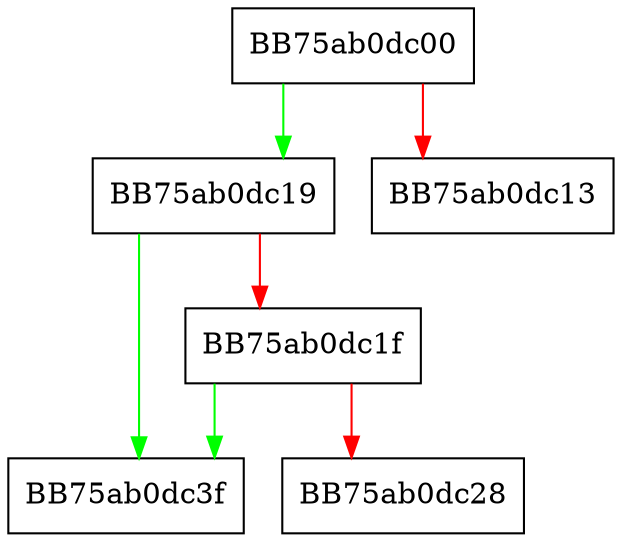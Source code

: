 digraph WriteFile {
  node [shape="box"];
  graph [splines=ortho];
  BB75ab0dc00 -> BB75ab0dc19 [color="green"];
  BB75ab0dc00 -> BB75ab0dc13 [color="red"];
  BB75ab0dc19 -> BB75ab0dc3f [color="green"];
  BB75ab0dc19 -> BB75ab0dc1f [color="red"];
  BB75ab0dc1f -> BB75ab0dc3f [color="green"];
  BB75ab0dc1f -> BB75ab0dc28 [color="red"];
}
